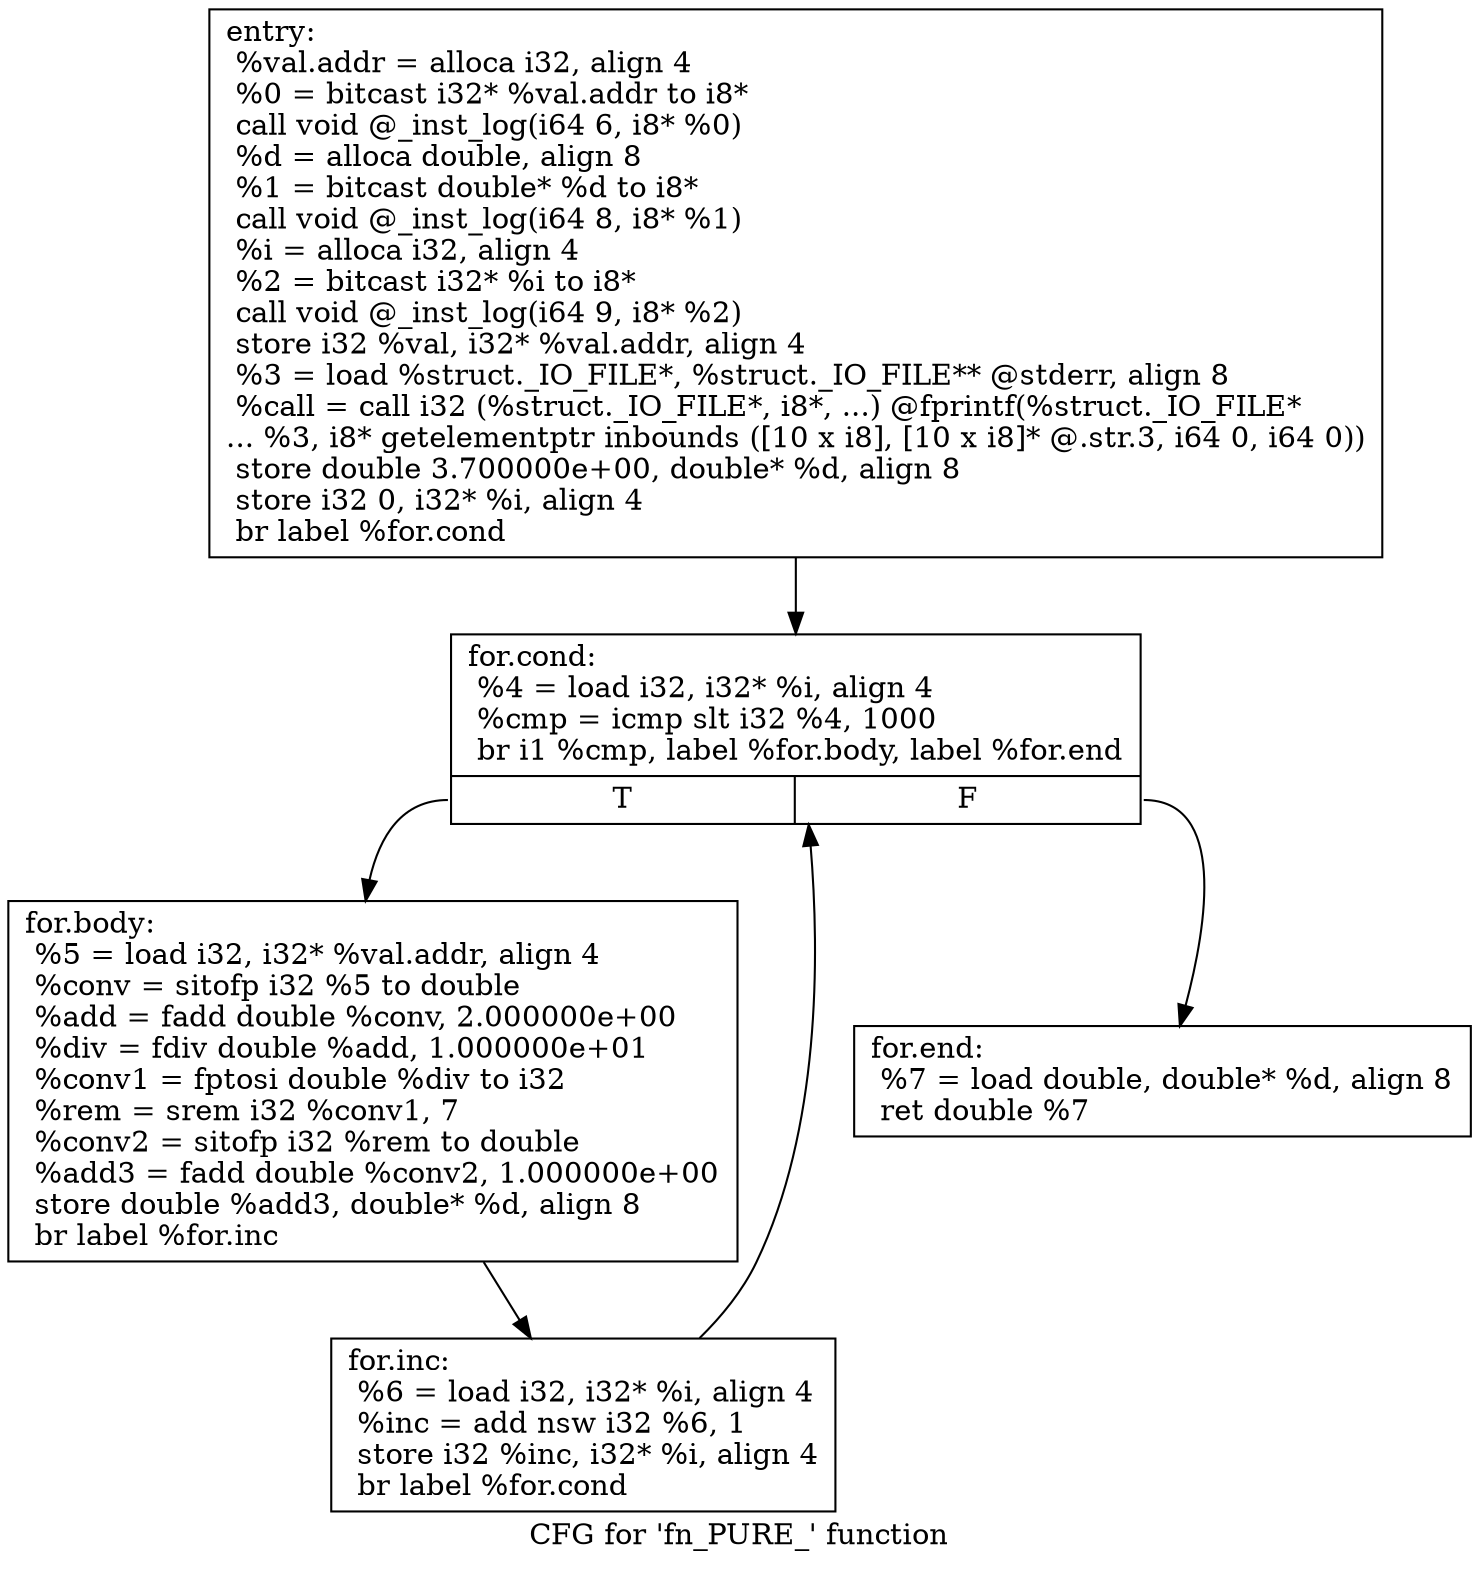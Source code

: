 digraph "CFG for 'fn_PURE_' function" {
	label="CFG for 'fn_PURE_' function";

	Node0x564d40186fb0 [shape=record,label="{entry:\l  %val.addr = alloca i32, align 4\l  %0 = bitcast i32* %val.addr to i8*\l  call void @_inst_log(i64 6, i8* %0)\l  %d = alloca double, align 8\l  %1 = bitcast double* %d to i8*\l  call void @_inst_log(i64 8, i8* %1)\l  %i = alloca i32, align 4\l  %2 = bitcast i32* %i to i8*\l  call void @_inst_log(i64 9, i8* %2)\l  store i32 %val, i32* %val.addr, align 4\l  %3 = load %struct._IO_FILE*, %struct._IO_FILE** @stderr, align 8\l  %call = call i32 (%struct._IO_FILE*, i8*, ...) @fprintf(%struct._IO_FILE*\l... %3, i8* getelementptr inbounds ([10 x i8], [10 x i8]* @.str.3, i64 0, i64 0))\l  store double 3.700000e+00, double* %d, align 8\l  store i32 0, i32* %i, align 4\l  br label %for.cond\l}"];
	Node0x564d40186fb0 -> Node0x564d40187940;
	Node0x564d40187940 [shape=record,label="{for.cond:                                         \l  %4 = load i32, i32* %i, align 4\l  %cmp = icmp slt i32 %4, 1000\l  br i1 %cmp, label %for.body, label %for.end\l|{<s0>T|<s1>F}}"];
	Node0x564d40187940:s0 -> Node0x564d40187990;
	Node0x564d40187940:s1 -> Node0x564d40187a30;
	Node0x564d40187990 [shape=record,label="{for.body:                                         \l  %5 = load i32, i32* %val.addr, align 4\l  %conv = sitofp i32 %5 to double\l  %add = fadd double %conv, 2.000000e+00\l  %div = fdiv double %add, 1.000000e+01\l  %conv1 = fptosi double %div to i32\l  %rem = srem i32 %conv1, 7\l  %conv2 = sitofp i32 %rem to double\l  %add3 = fadd double %conv2, 1.000000e+00\l  store double %add3, double* %d, align 8\l  br label %for.inc\l}"];
	Node0x564d40187990 -> Node0x564d401879e0;
	Node0x564d401879e0 [shape=record,label="{for.inc:                                          \l  %6 = load i32, i32* %i, align 4\l  %inc = add nsw i32 %6, 1\l  store i32 %inc, i32* %i, align 4\l  br label %for.cond\l}"];
	Node0x564d401879e0 -> Node0x564d40187940;
	Node0x564d40187a30 [shape=record,label="{for.end:                                          \l  %7 = load double, double* %d, align 8\l  ret double %7\l}"];
}
